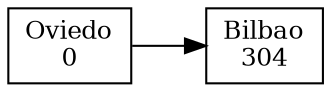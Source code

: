 digraph G {
 rankdir=LR 
 node[shape=box];
graph [ dpi = 300 ];
Oviedo[ label = "Oviedo
0", fontsize=12]; 
Bilbao[ label = "Bilbao
304", fontsize=12];
Oviedo->Bilbao;

}
